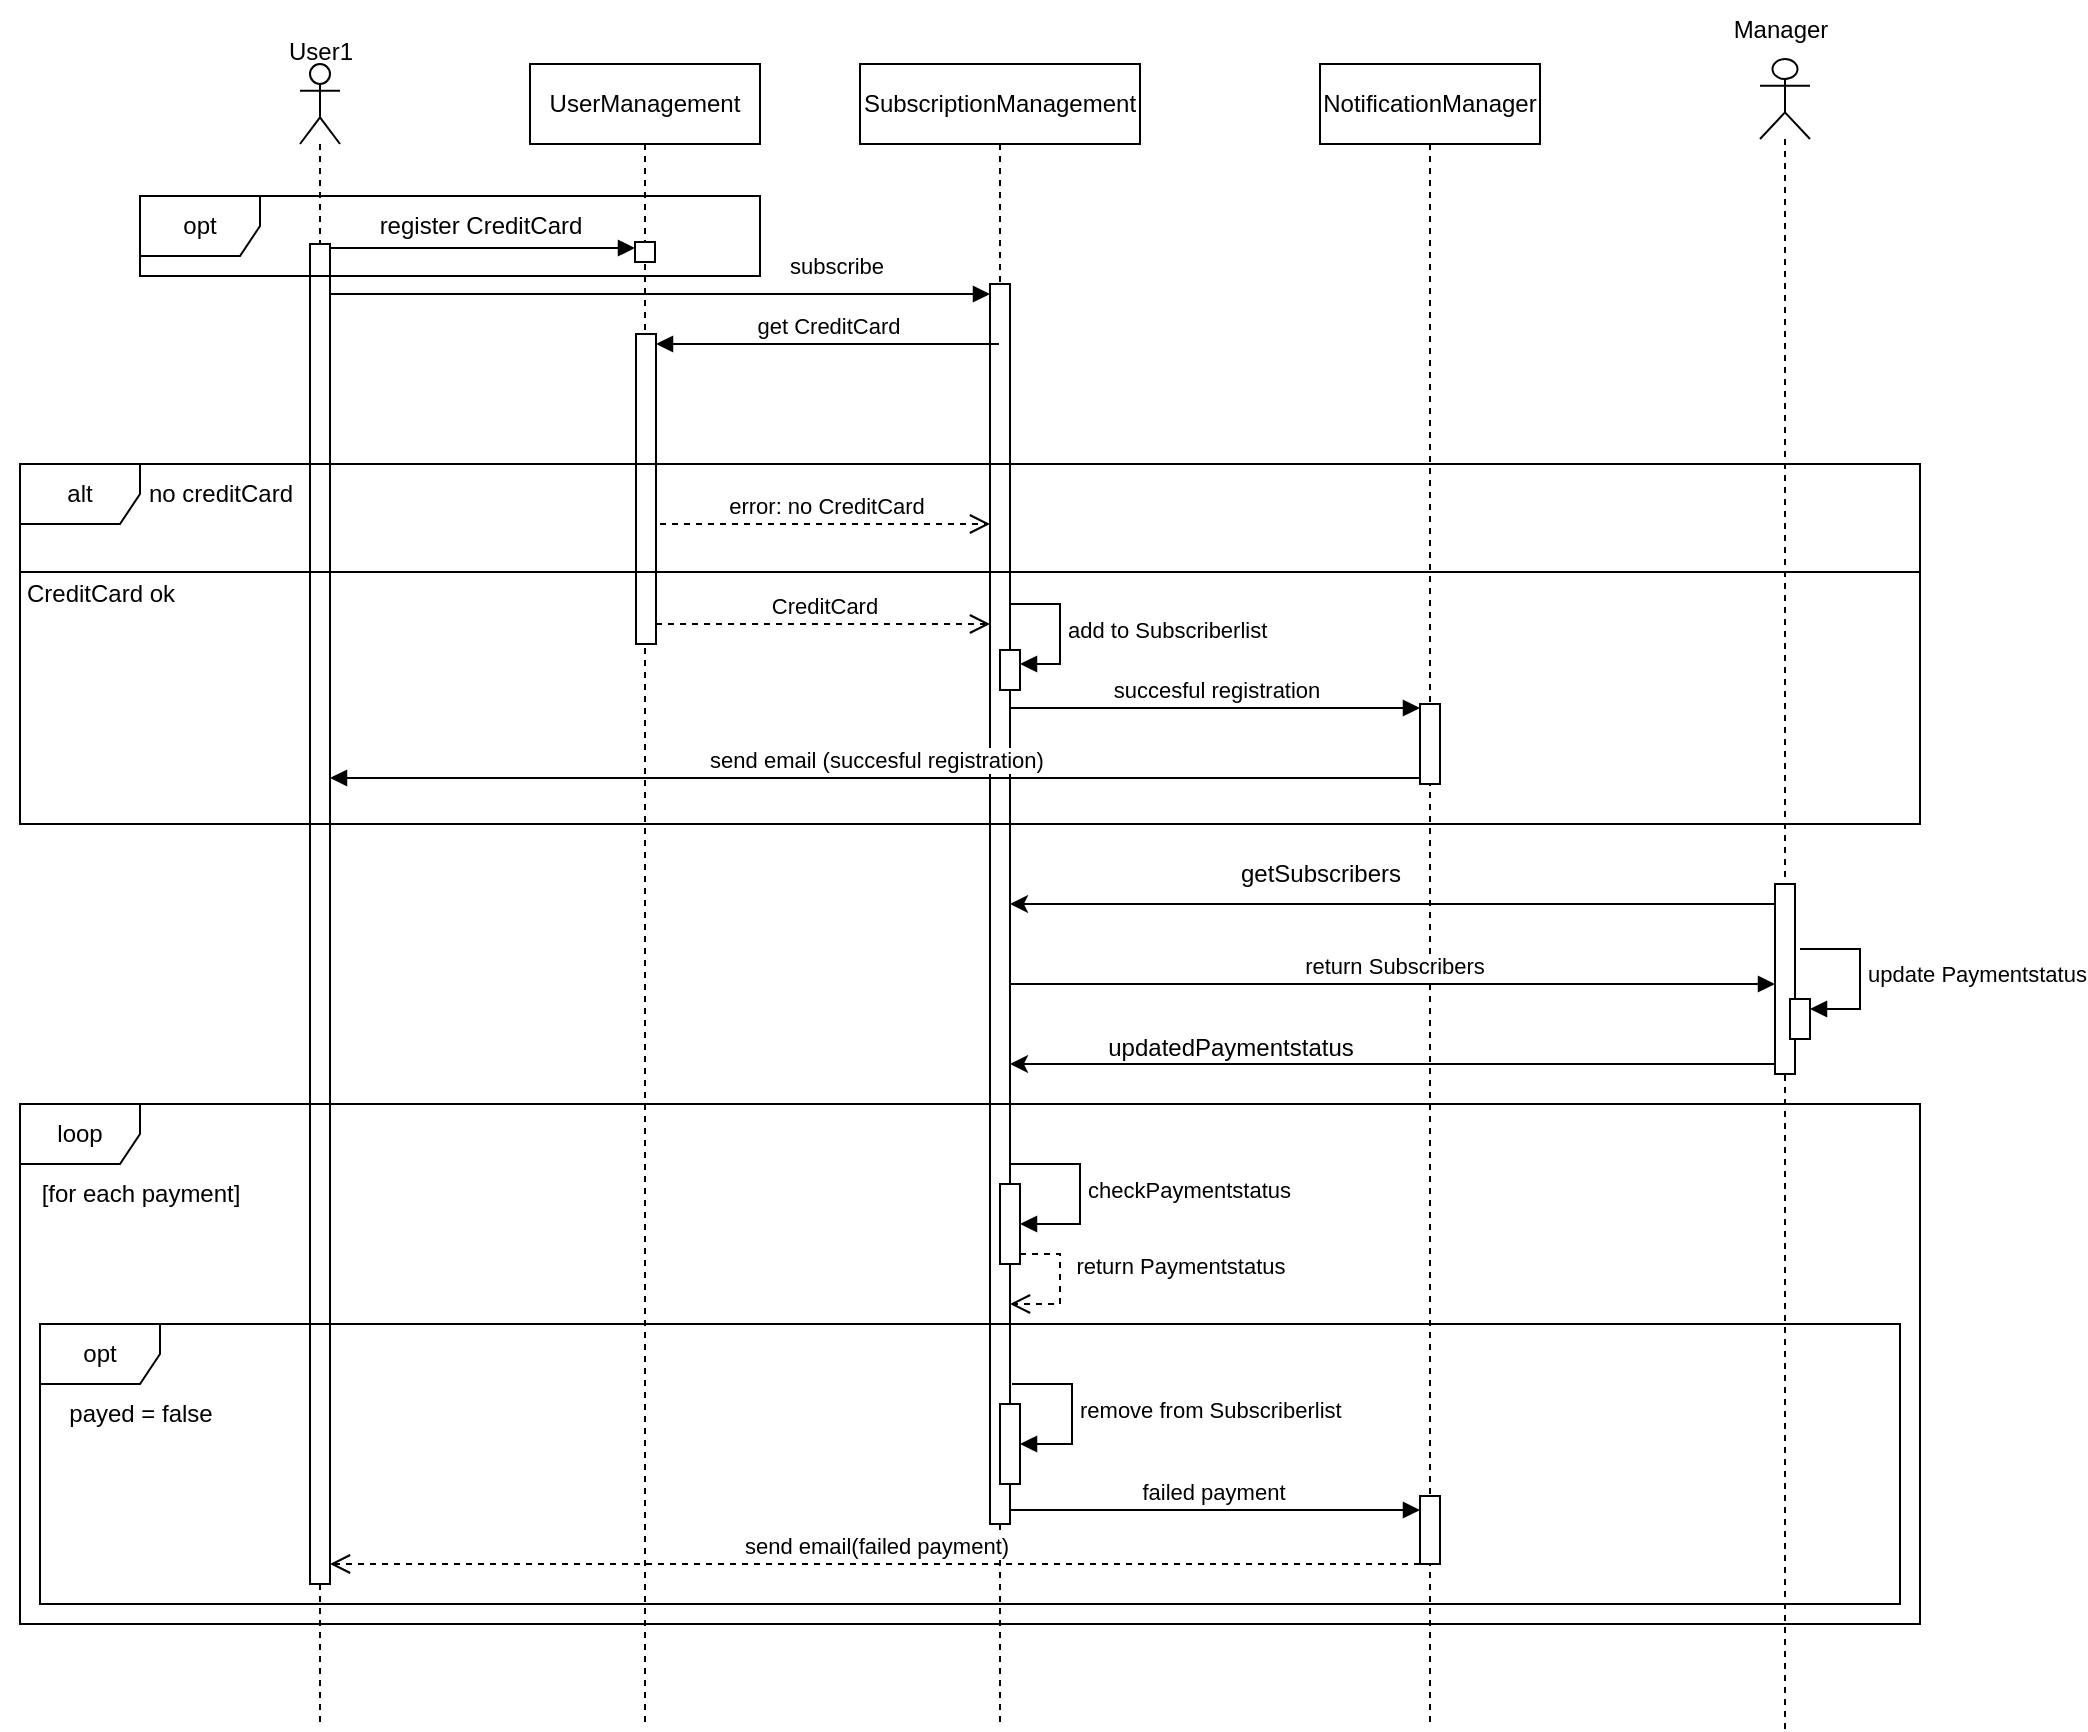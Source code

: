 <mxfile version="22.1.2" type="device">
  <diagram name="Seite-1" id="LspFjHZZLfEEEBBvhe9F">
    <mxGraphModel dx="3071" dy="843" grid="1" gridSize="10" guides="1" tooltips="1" connect="1" arrows="1" fold="1" page="1" pageScale="1" pageWidth="827" pageHeight="1169" math="0" shadow="0">
      <root>
        <mxCell id="0" />
        <mxCell id="1" parent="0" />
        <mxCell id="N9SdQuqvLkkDDjXfbHDy-13" value="UserManagement" style="shape=umlLifeline;perimeter=lifelinePerimeter;whiteSpace=wrap;html=1;container=1;dropTarget=0;collapsible=0;recursiveResize=0;outlineConnect=0;portConstraint=eastwest;newEdgeStyle={&quot;curved&quot;:0,&quot;rounded&quot;:0};" parent="1" vertex="1">
          <mxGeometry x="-535" y="72" width="115" height="830" as="geometry" />
        </mxCell>
        <mxCell id="N9SdQuqvLkkDDjXfbHDy-26" value="" style="html=1;points=[[0,0,0,0,5],[0,1,0,0,-5],[1,0,0,0,5],[1,1,0,0,-5]];perimeter=orthogonalPerimeter;outlineConnect=0;targetShapes=umlLifeline;portConstraint=eastwest;newEdgeStyle={&quot;curved&quot;:0,&quot;rounded&quot;:0};" parent="N9SdQuqvLkkDDjXfbHDy-13" vertex="1">
          <mxGeometry x="53" y="135" width="10" height="155" as="geometry" />
        </mxCell>
        <mxCell id="N9SdQuqvLkkDDjXfbHDy-14" value="NotificationManager" style="shape=umlLifeline;perimeter=lifelinePerimeter;whiteSpace=wrap;html=1;container=1;dropTarget=0;collapsible=0;recursiveResize=0;outlineConnect=0;portConstraint=eastwest;newEdgeStyle={&quot;curved&quot;:0,&quot;rounded&quot;:0};" parent="1" vertex="1">
          <mxGeometry x="-140" y="72" width="110" height="830" as="geometry" />
        </mxCell>
        <mxCell id="N9SdQuqvLkkDDjXfbHDy-77" value="" style="html=1;points=[[0,0,0,0,5],[0,1,0,0,-5],[1,0,0,0,5],[1,1,0,0,-5]];perimeter=orthogonalPerimeter;outlineConnect=0;targetShapes=umlLifeline;portConstraint=eastwest;newEdgeStyle={&quot;curved&quot;:0,&quot;rounded&quot;:0};" parent="N9SdQuqvLkkDDjXfbHDy-14" vertex="1">
          <mxGeometry x="50" y="716" width="10" height="34" as="geometry" />
        </mxCell>
        <mxCell id="N9SdQuqvLkkDDjXfbHDy-78" value="failed payment&amp;nbsp;" style="html=1;verticalAlign=bottom;endArrow=block;curved=0;rounded=0;exitX=1;exitY=1;exitDx=0;exitDy=-5;exitPerimeter=0;" parent="N9SdQuqvLkkDDjXfbHDy-14" target="N9SdQuqvLkkDDjXfbHDy-77" edge="1">
          <mxGeometry relative="1" as="geometry">
            <mxPoint x="-155" y="723" as="sourcePoint" />
            <mxPoint x="50" y="724" as="targetPoint" />
          </mxGeometry>
        </mxCell>
        <mxCell id="N9SdQuqvLkkDDjXfbHDy-15" value="" style="shape=umlLifeline;perimeter=lifelinePerimeter;whiteSpace=wrap;html=1;container=1;dropTarget=0;collapsible=0;recursiveResize=0;outlineConnect=0;portConstraint=eastwest;newEdgeStyle={&quot;curved&quot;:0,&quot;rounded&quot;:0};participant=umlActor;" parent="1" vertex="1">
          <mxGeometry x="-650" y="72" width="20" height="830" as="geometry" />
        </mxCell>
        <mxCell id="N9SdQuqvLkkDDjXfbHDy-43" value="" style="html=1;points=[[0,0,0,0,5],[0,1,0,0,-5],[1,0,0,0,5],[1,1,0,0,-5]];perimeter=orthogonalPerimeter;outlineConnect=0;targetShapes=umlLifeline;portConstraint=eastwest;newEdgeStyle={&quot;curved&quot;:0,&quot;rounded&quot;:0};" parent="N9SdQuqvLkkDDjXfbHDy-15" vertex="1">
          <mxGeometry x="5" y="90" width="10" height="670" as="geometry" />
        </mxCell>
        <mxCell id="N9SdQuqvLkkDDjXfbHDy-16" value="User1" style="text;html=1;align=center;verticalAlign=middle;resizable=0;points=[];autosize=1;strokeColor=none;fillColor=none;" parent="1" vertex="1">
          <mxGeometry x="-670" y="51" width="60" height="30" as="geometry" />
        </mxCell>
        <mxCell id="N9SdQuqvLkkDDjXfbHDy-22" value="SubscriptionManagement" style="shape=umlLifeline;perimeter=lifelinePerimeter;whiteSpace=wrap;html=1;container=1;dropTarget=0;collapsible=0;recursiveResize=0;outlineConnect=0;portConstraint=eastwest;newEdgeStyle={&quot;curved&quot;:0,&quot;rounded&quot;:0};" parent="1" vertex="1">
          <mxGeometry x="-370" y="72" width="140" height="830" as="geometry" />
        </mxCell>
        <mxCell id="N9SdQuqvLkkDDjXfbHDy-23" value="" style="html=1;points=[[0,0,0,0,5],[0,1,0,0,-5],[1,0,0,0,5],[1,1,0,0,-5]];perimeter=orthogonalPerimeter;outlineConnect=0;targetShapes=umlLifeline;portConstraint=eastwest;newEdgeStyle={&quot;curved&quot;:0,&quot;rounded&quot;:0};" parent="N9SdQuqvLkkDDjXfbHDy-22" vertex="1">
          <mxGeometry x="65" y="110" width="10" height="620" as="geometry" />
        </mxCell>
        <mxCell id="N9SdQuqvLkkDDjXfbHDy-65" value="" style="html=1;points=[[0,0,0,0,5],[0,1,0,0,-5],[1,0,0,0,5],[1,1,0,0,-5]];perimeter=orthogonalPerimeter;outlineConnect=0;targetShapes=umlLifeline;portConstraint=eastwest;newEdgeStyle={&quot;curved&quot;:0,&quot;rounded&quot;:0};" parent="N9SdQuqvLkkDDjXfbHDy-22" vertex="1">
          <mxGeometry x="70" y="560" width="10" height="40" as="geometry" />
        </mxCell>
        <mxCell id="N9SdQuqvLkkDDjXfbHDy-66" value="checkPaymentstatus" style="html=1;align=left;spacingLeft=2;endArrow=block;rounded=0;edgeStyle=orthogonalEdgeStyle;curved=0;rounded=0;" parent="N9SdQuqvLkkDDjXfbHDy-22" source="N9SdQuqvLkkDDjXfbHDy-23" target="N9SdQuqvLkkDDjXfbHDy-65" edge="1">
          <mxGeometry relative="1" as="geometry">
            <mxPoint x="80" y="540" as="sourcePoint" />
            <Array as="points">
              <mxPoint x="110" y="550" />
              <mxPoint x="110" y="580" />
            </Array>
          </mxGeometry>
        </mxCell>
        <mxCell id="N9SdQuqvLkkDDjXfbHDy-69" value="return Paymentstatus" style="html=1;verticalAlign=bottom;endArrow=open;dashed=1;endSize=8;curved=0;rounded=0;exitX=1;exitY=1;exitDx=0;exitDy=-5;exitPerimeter=0;" parent="N9SdQuqvLkkDDjXfbHDy-22" source="N9SdQuqvLkkDDjXfbHDy-65" target="N9SdQuqvLkkDDjXfbHDy-23" edge="1">
          <mxGeometry y="60" relative="1" as="geometry">
            <mxPoint x="390" y="570" as="sourcePoint" />
            <mxPoint x="310" y="570" as="targetPoint" />
            <Array as="points">
              <mxPoint x="100" y="595" />
              <mxPoint x="100" y="620" />
            </Array>
            <mxPoint as="offset" />
          </mxGeometry>
        </mxCell>
        <mxCell id="N9SdQuqvLkkDDjXfbHDy-73" value="" style="html=1;points=[[0,0,0,0,5],[0,1,0,0,-5],[1,0,0,0,5],[1,1,0,0,-5]];perimeter=orthogonalPerimeter;outlineConnect=0;targetShapes=umlLifeline;portConstraint=eastwest;newEdgeStyle={&quot;curved&quot;:0,&quot;rounded&quot;:0};" parent="N9SdQuqvLkkDDjXfbHDy-22" vertex="1">
          <mxGeometry x="70" y="670" width="10" height="40" as="geometry" />
        </mxCell>
        <mxCell id="N9SdQuqvLkkDDjXfbHDy-80" value="" style="html=1;points=[[0,0,0,0,5],[0,1,0,0,-5],[1,0,0,0,5],[1,1,0,0,-5]];perimeter=orthogonalPerimeter;outlineConnect=0;targetShapes=umlLifeline;portConstraint=eastwest;newEdgeStyle={&quot;curved&quot;:0,&quot;rounded&quot;:0};direction=west;" parent="N9SdQuqvLkkDDjXfbHDy-22" vertex="1">
          <mxGeometry x="70" y="293" width="10" height="20" as="geometry" />
        </mxCell>
        <mxCell id="N9SdQuqvLkkDDjXfbHDy-81" value="add to Subscriberlist" style="html=1;align=left;spacingLeft=2;endArrow=block;rounded=0;edgeStyle=orthogonalEdgeStyle;curved=0;rounded=0;" parent="N9SdQuqvLkkDDjXfbHDy-22" source="N9SdQuqvLkkDDjXfbHDy-23" target="N9SdQuqvLkkDDjXfbHDy-80" edge="1">
          <mxGeometry relative="1" as="geometry">
            <mxPoint x="78" y="270" as="sourcePoint" />
            <Array as="points">
              <mxPoint x="100" y="270" />
              <mxPoint x="100" y="300" />
            </Array>
            <mxPoint x="78" y="300.002" as="targetPoint" />
          </mxGeometry>
        </mxCell>
        <mxCell id="N9SdQuqvLkkDDjXfbHDy-24" value="subscribe" style="html=1;verticalAlign=bottom;endArrow=block;curved=0;rounded=0;entryX=0;entryY=0;entryDx=0;entryDy=5;" parent="1" source="N9SdQuqvLkkDDjXfbHDy-43" edge="1">
          <mxGeometry x="0.529" y="5" relative="1" as="geometry">
            <mxPoint x="-639.833" y="187.0" as="sourcePoint" />
            <mxPoint as="offset" />
            <mxPoint x="-305" y="187.0" as="targetPoint" />
          </mxGeometry>
        </mxCell>
        <mxCell id="N9SdQuqvLkkDDjXfbHDy-27" value="get CreditCard" style="html=1;verticalAlign=bottom;endArrow=block;curved=0;rounded=0;entryX=1;entryY=0;entryDx=0;entryDy=5;" parent="1" source="N9SdQuqvLkkDDjXfbHDy-22" target="N9SdQuqvLkkDDjXfbHDy-26" edge="1">
          <mxGeometry relative="1" as="geometry">
            <mxPoint x="-400" y="242" as="sourcePoint" />
          </mxGeometry>
        </mxCell>
        <mxCell id="N9SdQuqvLkkDDjXfbHDy-29" value="alt" style="shape=umlFrame;whiteSpace=wrap;html=1;pointerEvents=0;" parent="1" vertex="1">
          <mxGeometry x="-790" y="272" width="950" height="180" as="geometry" />
        </mxCell>
        <mxCell id="N9SdQuqvLkkDDjXfbHDy-31" value="no creditCard" style="text;html=1;align=center;verticalAlign=middle;resizable=0;points=[];autosize=1;strokeColor=none;fillColor=none;" parent="1" vertex="1">
          <mxGeometry x="-740" y="272" width="100" height="30" as="geometry" />
        </mxCell>
        <mxCell id="N9SdQuqvLkkDDjXfbHDy-28" value="error: no CreditCard" style="html=1;verticalAlign=bottom;endArrow=open;dashed=1;endSize=8;curved=0;rounded=0;exitX=1;exitY=1;exitDx=0;exitDy=-5;" parent="1" target="N9SdQuqvLkkDDjXfbHDy-23" edge="1">
          <mxGeometry relative="1" as="geometry">
            <mxPoint x="-310" y="302" as="targetPoint" />
            <mxPoint x="-470" y="302.0" as="sourcePoint" />
          </mxGeometry>
        </mxCell>
        <mxCell id="N9SdQuqvLkkDDjXfbHDy-33" value="" style="line;strokeWidth=1;fillColor=none;align=left;verticalAlign=middle;spacingTop=-1;spacingLeft=3;spacingRight=3;rotatable=0;labelPosition=right;points=[];portConstraint=eastwest;strokeColor=inherit;" parent="1" vertex="1">
          <mxGeometry x="-790" y="322" width="950" height="8" as="geometry" />
        </mxCell>
        <mxCell id="N9SdQuqvLkkDDjXfbHDy-34" value="" style="html=1;verticalAlign=bottom;endArrow=block;curved=0;rounded=0;" parent="1" edge="1">
          <mxGeometry relative="1" as="geometry">
            <mxPoint x="-635" y="164" as="sourcePoint" />
            <mxPoint x="-482.5" y="164" as="targetPoint" />
          </mxGeometry>
        </mxCell>
        <mxCell id="N9SdQuqvLkkDDjXfbHDy-19" value="" style="html=1;points=[[0,0,0,0,5],[0,1,0,0,-5],[1,0,0,0,5],[1,1,0,0,-5]];perimeter=orthogonalPerimeter;outlineConnect=0;targetShapes=umlLifeline;portConstraint=eastwest;newEdgeStyle={&quot;curved&quot;:0,&quot;rounded&quot;:0};" parent="1" vertex="1">
          <mxGeometry x="-482.5" y="161" width="10" height="10" as="geometry" />
        </mxCell>
        <mxCell id="N9SdQuqvLkkDDjXfbHDy-35" value="opt" style="shape=umlFrame;whiteSpace=wrap;html=1;pointerEvents=0;" parent="1" vertex="1">
          <mxGeometry x="-730" y="138" width="310" height="40" as="geometry" />
        </mxCell>
        <mxCell id="N9SdQuqvLkkDDjXfbHDy-36" value="CreditCard" style="html=1;verticalAlign=bottom;endArrow=open;dashed=1;endSize=8;curved=0;rounded=0;" parent="1" source="N9SdQuqvLkkDDjXfbHDy-26" target="N9SdQuqvLkkDDjXfbHDy-23" edge="1">
          <mxGeometry relative="1" as="geometry">
            <mxPoint x="-280" y="292" as="sourcePoint" />
            <mxPoint x="-360" y="292" as="targetPoint" />
            <Array as="points">
              <mxPoint x="-470" y="352" />
            </Array>
          </mxGeometry>
        </mxCell>
        <mxCell id="N9SdQuqvLkkDDjXfbHDy-37" value="CreditCard ok" style="text;html=1;align=center;verticalAlign=middle;resizable=0;points=[];autosize=1;strokeColor=none;fillColor=none;" parent="1" vertex="1">
          <mxGeometry x="-800" y="322" width="100" height="30" as="geometry" />
        </mxCell>
        <mxCell id="N9SdQuqvLkkDDjXfbHDy-39" value="" style="html=1;points=[[0,0,0,0,5],[0,1,0,0,-5],[1,0,0,0,5],[1,1,0,0,-5]];perimeter=orthogonalPerimeter;outlineConnect=0;targetShapes=umlLifeline;portConstraint=eastwest;newEdgeStyle={&quot;curved&quot;:0,&quot;rounded&quot;:0};" parent="1" vertex="1">
          <mxGeometry x="-90" y="392" width="10" height="40" as="geometry" />
        </mxCell>
        <mxCell id="N9SdQuqvLkkDDjXfbHDy-40" value="succesful registration" style="html=1;verticalAlign=bottom;endArrow=block;curved=0;rounded=0;entryX=0;entryY=0;entryDx=0;entryDy=5;" parent="1" edge="1">
          <mxGeometry relative="1" as="geometry">
            <mxPoint x="-295" y="394" as="sourcePoint" />
            <mxPoint x="-90" y="394" as="targetPoint" />
          </mxGeometry>
        </mxCell>
        <mxCell id="N9SdQuqvLkkDDjXfbHDy-42" value="send email (succesful registration)" style="html=1;verticalAlign=bottom;endArrow=block;curved=0;rounded=0;" parent="1" edge="1">
          <mxGeometry width="80" relative="1" as="geometry">
            <mxPoint x="-90" y="429" as="sourcePoint" />
            <mxPoint x="-635" y="429" as="targetPoint" />
            <Array as="points">
              <mxPoint x="-360" y="429" />
            </Array>
          </mxGeometry>
        </mxCell>
        <mxCell id="N9SdQuqvLkkDDjXfbHDy-44" value="register CreditCard" style="text;html=1;align=center;verticalAlign=middle;resizable=0;points=[];autosize=1;strokeColor=none;fillColor=none;" parent="1" vertex="1">
          <mxGeometry x="-620" y="138" width="120" height="30" as="geometry" />
        </mxCell>
        <mxCell id="N9SdQuqvLkkDDjXfbHDy-46" value="" style="shape=umlLifeline;perimeter=lifelinePerimeter;whiteSpace=wrap;html=1;container=1;dropTarget=0;collapsible=0;recursiveResize=0;outlineConnect=0;portConstraint=eastwest;newEdgeStyle={&quot;curved&quot;:0,&quot;rounded&quot;:0};participant=umlActor;" parent="1" vertex="1">
          <mxGeometry x="80" y="69.5" width="25" height="835" as="geometry" />
        </mxCell>
        <mxCell id="N9SdQuqvLkkDDjXfbHDy-48" value="" style="html=1;points=[[0,0,0,0,5],[0,1,0,0,-5],[1,0,0,0,5],[1,1,0,0,-5]];perimeter=orthogonalPerimeter;outlineConnect=0;targetShapes=umlLifeline;portConstraint=eastwest;newEdgeStyle={&quot;curved&quot;:0,&quot;rounded&quot;:0};" parent="N9SdQuqvLkkDDjXfbHDy-46" vertex="1">
          <mxGeometry x="7.5" y="412.5" width="10" height="95" as="geometry" />
        </mxCell>
        <mxCell id="N9SdQuqvLkkDDjXfbHDy-56" value="" style="html=1;points=[[0,0,0,0,5],[0,1,0,0,-5],[1,0,0,0,5],[1,1,0,0,-5]];perimeter=orthogonalPerimeter;outlineConnect=0;targetShapes=umlLifeline;portConstraint=eastwest;newEdgeStyle={&quot;curved&quot;:0,&quot;rounded&quot;:0};" parent="N9SdQuqvLkkDDjXfbHDy-46" vertex="1">
          <mxGeometry x="15" y="470" width="10" height="20" as="geometry" />
        </mxCell>
        <mxCell id="N9SdQuqvLkkDDjXfbHDy-47" value="Manager" style="text;html=1;align=center;verticalAlign=middle;resizable=0;points=[];autosize=1;strokeColor=none;fillColor=none;" parent="1" vertex="1">
          <mxGeometry x="55" y="40" width="70" height="30" as="geometry" />
        </mxCell>
        <mxCell id="N9SdQuqvLkkDDjXfbHDy-53" value="return Subscribers" style="html=1;verticalAlign=bottom;endArrow=block;curved=0;rounded=0;" parent="1" source="N9SdQuqvLkkDDjXfbHDy-23" target="N9SdQuqvLkkDDjXfbHDy-48" edge="1">
          <mxGeometry width="80" relative="1" as="geometry">
            <mxPoint x="-290" y="532" as="sourcePoint" />
            <mxPoint x="95" y="532" as="targetPoint" />
            <Array as="points">
              <mxPoint x="-205" y="532" />
            </Array>
          </mxGeometry>
        </mxCell>
        <mxCell id="N9SdQuqvLkkDDjXfbHDy-60" value="loop" style="shape=umlFrame;whiteSpace=wrap;html=1;pointerEvents=0;" parent="1" vertex="1">
          <mxGeometry x="-790" y="592" width="950" height="260" as="geometry" />
        </mxCell>
        <mxCell id="N9SdQuqvLkkDDjXfbHDy-57" value="update Paymentstatus" style="html=1;align=left;spacingLeft=2;endArrow=block;rounded=0;edgeStyle=orthogonalEdgeStyle;curved=0;rounded=0;" parent="1" edge="1">
          <mxGeometry relative="1" as="geometry">
            <mxPoint x="100" y="514.5" as="sourcePoint" />
            <Array as="points">
              <mxPoint x="130" y="544.5" />
            </Array>
            <mxPoint x="105" y="544.5" as="targetPoint" />
          </mxGeometry>
        </mxCell>
        <mxCell id="N9SdQuqvLkkDDjXfbHDy-67" value="[for each payment]" style="text;html=1;align=center;verticalAlign=middle;resizable=0;points=[];autosize=1;strokeColor=none;fillColor=none;" parent="1" vertex="1">
          <mxGeometry x="-790" y="622" width="120" height="30" as="geometry" />
        </mxCell>
        <mxCell id="N9SdQuqvLkkDDjXfbHDy-68" value="opt" style="shape=umlFrame;whiteSpace=wrap;html=1;pointerEvents=0;" parent="1" vertex="1">
          <mxGeometry x="-780" y="702" width="930" height="140" as="geometry" />
        </mxCell>
        <mxCell id="N9SdQuqvLkkDDjXfbHDy-70" value="payed = false" style="text;html=1;align=center;verticalAlign=middle;resizable=0;points=[];autosize=1;strokeColor=none;fillColor=none;" parent="1" vertex="1">
          <mxGeometry x="-780" y="732" width="100" height="30" as="geometry" />
        </mxCell>
        <mxCell id="N9SdQuqvLkkDDjXfbHDy-74" value="remove from Subscriberlist" style="html=1;align=left;spacingLeft=2;endArrow=block;rounded=0;edgeStyle=orthogonalEdgeStyle;curved=0;rounded=0;" parent="1" target="N9SdQuqvLkkDDjXfbHDy-73" edge="1">
          <mxGeometry relative="1" as="geometry">
            <mxPoint x="-294" y="732" as="sourcePoint" />
            <Array as="points">
              <mxPoint x="-264" y="762" />
            </Array>
          </mxGeometry>
        </mxCell>
        <mxCell id="N9SdQuqvLkkDDjXfbHDy-79" value="send email(failed payment)" style="html=1;verticalAlign=bottom;endArrow=open;dashed=1;endSize=8;curved=0;rounded=0;" parent="1" edge="1">
          <mxGeometry relative="1" as="geometry">
            <mxPoint x="-635" y="822" as="targetPoint" />
            <mxPoint x="-90" y="822" as="sourcePoint" />
          </mxGeometry>
        </mxCell>
        <mxCell id="Fzjaf1W0wz4M14iK3HLU-3" value="" style="endArrow=classic;html=1;rounded=0;" parent="1" source="N9SdQuqvLkkDDjXfbHDy-48" target="N9SdQuqvLkkDDjXfbHDy-23" edge="1">
          <mxGeometry width="50" height="50" relative="1" as="geometry">
            <mxPoint x="-30" y="472" as="sourcePoint" />
            <mxPoint x="20" y="422" as="targetPoint" />
            <Array as="points">
              <mxPoint x="-100" y="492" />
            </Array>
          </mxGeometry>
        </mxCell>
        <mxCell id="Fzjaf1W0wz4M14iK3HLU-4" value="getSubscribers" style="text;html=1;align=center;verticalAlign=middle;resizable=0;points=[];autosize=1;strokeColor=none;fillColor=none;" parent="1" vertex="1">
          <mxGeometry x="-190" y="462" width="100" height="30" as="geometry" />
        </mxCell>
        <mxCell id="Fzjaf1W0wz4M14iK3HLU-5" value="" style="endArrow=classic;html=1;rounded=0;exitX=0;exitY=1;exitDx=0;exitDy=-5;exitPerimeter=0;" parent="1" source="N9SdQuqvLkkDDjXfbHDy-48" target="N9SdQuqvLkkDDjXfbHDy-23" edge="1">
          <mxGeometry width="50" height="50" relative="1" as="geometry">
            <mxPoint x="60" y="572" as="sourcePoint" />
            <mxPoint x="110" y="522" as="targetPoint" />
          </mxGeometry>
        </mxCell>
        <mxCell id="Fzjaf1W0wz4M14iK3HLU-6" value="updatedPaymentstatus" style="text;html=1;align=center;verticalAlign=middle;resizable=0;points=[];autosize=1;strokeColor=none;fillColor=none;" parent="1" vertex="1">
          <mxGeometry x="-260" y="549" width="150" height="30" as="geometry" />
        </mxCell>
      </root>
    </mxGraphModel>
  </diagram>
</mxfile>
